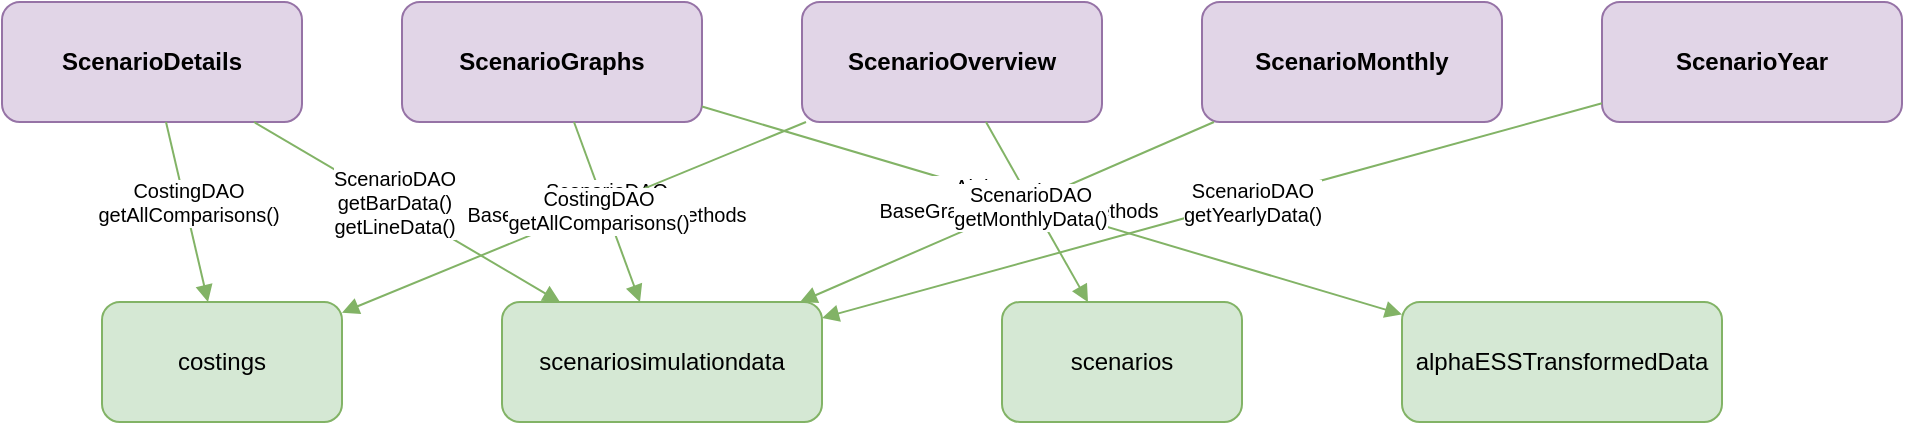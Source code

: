 <mxfile version="24.0.0" type="device">
  <diagram name="Scenario Fragments Dependencies" id="scenario-fragments">
    <mxGraphModel dx="1200" dy="800" grid="1" gridSize="10" guides="1" tooltips="1" connect="1" arrows="1" fold="1" page="1" pageScale="1" pageWidth="1400" pageHeight="1000" math="0" shadow="0">
      <root>
        <mxCell id="0" />
        <mxCell id="1" parent="0" />
        
        <!-- Scenario Fragments -->
        <mxCell id="scenario-details" value="ScenarioDetails" style="rounded=1;whiteSpace=wrap;html=1;fillColor=#E1D5E7;strokeColor=#9673A6;fontColor=#000000;fontStyle=1;" vertex="1" parent="1">
          <mxGeometry x="50" y="50" width="150" height="60" as="geometry" />
        </mxCell>
        
        <mxCell id="scenario-graphs" value="ScenarioGraphs" style="rounded=1;whiteSpace=wrap;html=1;fillColor=#E1D5E7;strokeColor=#9673A6;fontColor=#000000;fontStyle=1;" vertex="1" parent="1">
          <mxGeometry x="250" y="50" width="150" height="60" as="geometry" />
        </mxCell>
        
        <mxCell id="scenario-overview" value="ScenarioOverview" style="rounded=1;whiteSpace=wrap;html=1;fillColor=#E1D5E7;strokeColor=#9673A6;fontColor=#000000;fontStyle=1;" vertex="1" parent="1">
          <mxGeometry x="450" y="50" width="150" height="60" as="geometry" />
        </mxCell>
        
        <mxCell id="scenario-monthly" value="ScenarioMonthly" style="rounded=1;whiteSpace=wrap;html=1;fillColor=#E1D5E7;strokeColor=#9673A6;fontColor=#000000;fontStyle=1;" vertex="1" parent="1">
          <mxGeometry x="650" y="50" width="150" height="60" as="geometry" />
        </mxCell>
        
        <mxCell id="scenario-year" value="ScenarioYear" style="rounded=1;whiteSpace=wrap;html=1;fillColor=#E1D5E7;strokeColor=#9673A6;fontColor=#000000;fontStyle=1;" vertex="1" parent="1">
          <mxGeometry x="850" y="50" width="150" height="60" as="geometry" />
        </mxCell>
        
        <!-- Database Tables -->
        <mxCell id="costings-table" value="costings" style="rounded=1;whiteSpace=wrap;html=1;fillColor=#D5E8D4;strokeColor=#82B366;fontColor=#000000;" vertex="1" parent="1">
          <mxGeometry x="100" y="200" width="120" height="60" as="geometry" />
        </mxCell>
        
        <mxCell id="simulation-table" value="scenariosimulationdata" style="rounded=1;whiteSpace=wrap;html=1;fillColor=#D5E8D4;strokeColor=#82B366;fontColor=#000000;" vertex="1" parent="1">
          <mxGeometry x="300" y="200" width="160" height="60" as="geometry" />
        </mxCell>
        
        <mxCell id="scenarios-table" value="scenarios" style="rounded=1;whiteSpace=wrap;html=1;fillColor=#D5E8D4;strokeColor=#82B366;fontColor=#000000;" vertex="1" parent="1">
          <mxGeometry x="550" y="200" width="120" height="60" as="geometry" />
        </mxCell>
        
        <mxCell id="alphaess-table" value="alphaESSTransformedData" style="rounded=1;whiteSpace=wrap;html=1;fillColor=#D5E8D4;strokeColor=#82B366;fontColor=#000000;" vertex="1" parent="1">
          <mxGeometry x="750" y="200" width="160" height="60" as="geometry" />
        </mxCell>
        
        <!-- Connections ScenarioDetails -->
        <mxCell id="connection1" edge="1" parent="1" source="scenario-details" target="costings-table" style="rounded=1;orthogonalLoop=1;jettySize=auto;html=1;startArrow=none;startFill=0;endArrow=block;endFill=1;strokeColor=#82B366;">
          <mxGeometry relative="1" as="geometry" />
        </mxCell>
        <mxCell id="dao1-label" value="CostingDAO&#xa;getAllComparisons()" style="edgeLabel;html=1;align=center;verticalAlign=middle;resizable=0;points=[];fontSize=10;fontColor=#000000;labelBackgroundColor=#FFFFFF;" vertex="1" connectable="0" parent="connection1">
          <mxGeometry x="-0.1" y="1" relative="1" as="geometry">
            <mxPoint as="offset" />
          </mxGeometry>
        </mxCell>
        
        <mxCell id="connection2" edge="1" parent="1" source="scenario-details" target="simulation-table" style="rounded=1;orthogonalLoop=1;jettySize=auto;html=1;startArrow=none;startFill=0;endArrow=block;endFill=1;strokeColor=#82B366;">
          <mxGeometry relative="1" as="geometry" />
        </mxCell>
        <mxCell id="dao2-label" value="ScenarioDAO&#xa;getBarData()&#xa;getLineData()" style="edgeLabel;html=1;align=center;verticalAlign=middle;resizable=0;points=[];fontSize=10;fontColor=#000000;labelBackgroundColor=#FFFFFF;" vertex="1" connectable="0" parent="connection2">
          <mxGeometry x="-0.1" y="1" relative="1" as="geometry">
            <mxPoint as="offset" />
          </mxGeometry>
        </mxCell>
        
        <!-- Connections ScenarioGraphs -->
        <mxCell id="connection3" edge="1" parent="1" source="scenario-graphs" target="simulation-table" style="rounded=1;orthogonalLoop=1;jettySize=auto;html=1;startArrow=none;startFill=0;endArrow=block;endFill=1;strokeColor=#82B366;">
          <mxGeometry relative="1" as="geometry" />
        </mxCell>
        <mxCell id="dao3-label" value="ScenarioDAO&#xa;BaseGraphsFragment methods" style="edgeLabel;html=1;align=center;verticalAlign=middle;resizable=0;points=[];fontSize=10;fontColor=#000000;labelBackgroundColor=#FFFFFF;" vertex="1" connectable="0" parent="connection3">
          <mxGeometry x="-0.1" y="1" relative="1" as="geometry">
            <mxPoint as="offset" />
          </mxGeometry>
        </mxCell>
        
        <mxCell id="connection4" edge="1" parent="1" source="scenario-graphs" target="alphaess-table" style="rounded=1;orthogonalLoop=1;jettySize=auto;html=1;startArrow=none;startFill=0;endArrow=block;endFill=1;strokeColor=#82B366;">
          <mxGeometry relative="1" as="geometry" />
        </mxCell>
        <mxCell id="dao4-label" value="AlphaEssDAO&#xa;BaseGraphsFragment methods" style="edgeLabel;html=1;align=center;verticalAlign=middle;resizable=0;points=[];fontSize=10;fontColor=#000000;labelBackgroundColor=#FFFFFF;" vertex="1" connectable="0" parent="connection4">
          <mxGeometry x="-0.1" y="1" relative="1" as="geometry">
            <mxPoint as="offset" />
          </mxGeometry>
        </mxCell>
        
        <!-- Connections ScenarioOverview -->
        <mxCell id="connection5" edge="1" parent="1" source="scenario-overview" target="scenarios-table" style="rounded=1;orthogonalLoop=1;jettySize=auto;html=1;startArrow=none;startFill=0;endArrow=block;endFill=1;strokeColor=#82B366;">
          <mxGeometry relative="1" as="geometry" />
        </mxCell>
        <mxCell id="dao5-label" value="ScenarioDAO&#xa;loadScenarios()" style="edgeLabel;html=1;align=center;verticalAlign=middle;resizable=0;points=[];fontSize=10;fontColor=#000000;labelBackgroundColor=#FFFFFF;" vertex="1" connectable="0" parent="connection5">
          <mxGeometry x="-0.1" y="1" relative="1" as="geometry">
            <mxPoint as="offset" />
          </mxGeometry>
        </mxCell>
        
        <mxCell id="connection6" edge="1" parent="1" source="scenario-overview" target="costings-table" style="rounded=1;orthogonalLoop=1;jettySize=auto;html=1;startArrow=none;startFill=0;endArrow=block;endFill=1;strokeColor=#82B366;">
          <mxGeometry relative="1" as="geometry" />
        </mxCell>
        <mxCell id="dao6-label" value="CostingDAO&#xa;getAllComparisons()" style="edgeLabel;html=1;align=center;verticalAlign=middle;resizable=0;points=[];fontSize=10;fontColor=#000000;labelBackgroundColor=#FFFFFF;" vertex="1" connectable="0" parent="connection6">
          <mxGeometry x="-0.1" y="1" relative="1" as="geometry">
            <mxPoint as="offset" />
          </mxGeometry>
        </mxCell>
        
        <!-- Connections ScenarioMonthly -->
        <mxCell id="connection7" edge="1" parent="1" source="scenario-monthly" target="simulation-table" style="rounded=1;orthogonalLoop=1;jettySize=auto;html=1;startArrow=none;startFill=0;endArrow=block;endFill=1;strokeColor=#82B366;">
          <mxGeometry relative="1" as="geometry" />
        </mxCell>
        <mxCell id="dao7-label" value="ScenarioDAO&#xa;getMonthlyData()" style="edgeLabel;html=1;align=center;verticalAlign=middle;resizable=0;points=[];fontSize=10;fontColor=#000000;labelBackgroundColor=#FFFFFF;" vertex="1" connectable="0" parent="connection7">
          <mxGeometry x="-0.1" y="1" relative="1" as="geometry">
            <mxPoint as="offset" />
          </mxGeometry>
        </mxCell>
        
        <!-- Connections ScenarioYear -->
        <mxCell id="connection8" edge="1" parent="1" source="scenario-year" target="simulation-table" style="rounded=1;orthogonalLoop=1;jettySize=auto;html=1;startArrow=none;startFill=0;endArrow=block;endFill=1;strokeColor=#82B366;">
          <mxGeometry relative="1" as="geometry" />
        </mxCell>
        <mxCell id="dao8-label" value="ScenarioDAO&#xa;getYearlyData()" style="edgeLabel;html=1;align=center;verticalAlign=middle;resizable=0;points=[];fontSize=10;fontColor=#000000;labelBackgroundColor=#FFFFFF;" vertex="1" connectable="0" parent="connection8">
          <mxGeometry x="-0.1" y="1" relative="1" as="geometry">
            <mxPoint as="offset" />
          </mxGeometry>
        </mxCell>
        
      </root>
    </mxGraphModel>
  </diagram>
</mxfile>